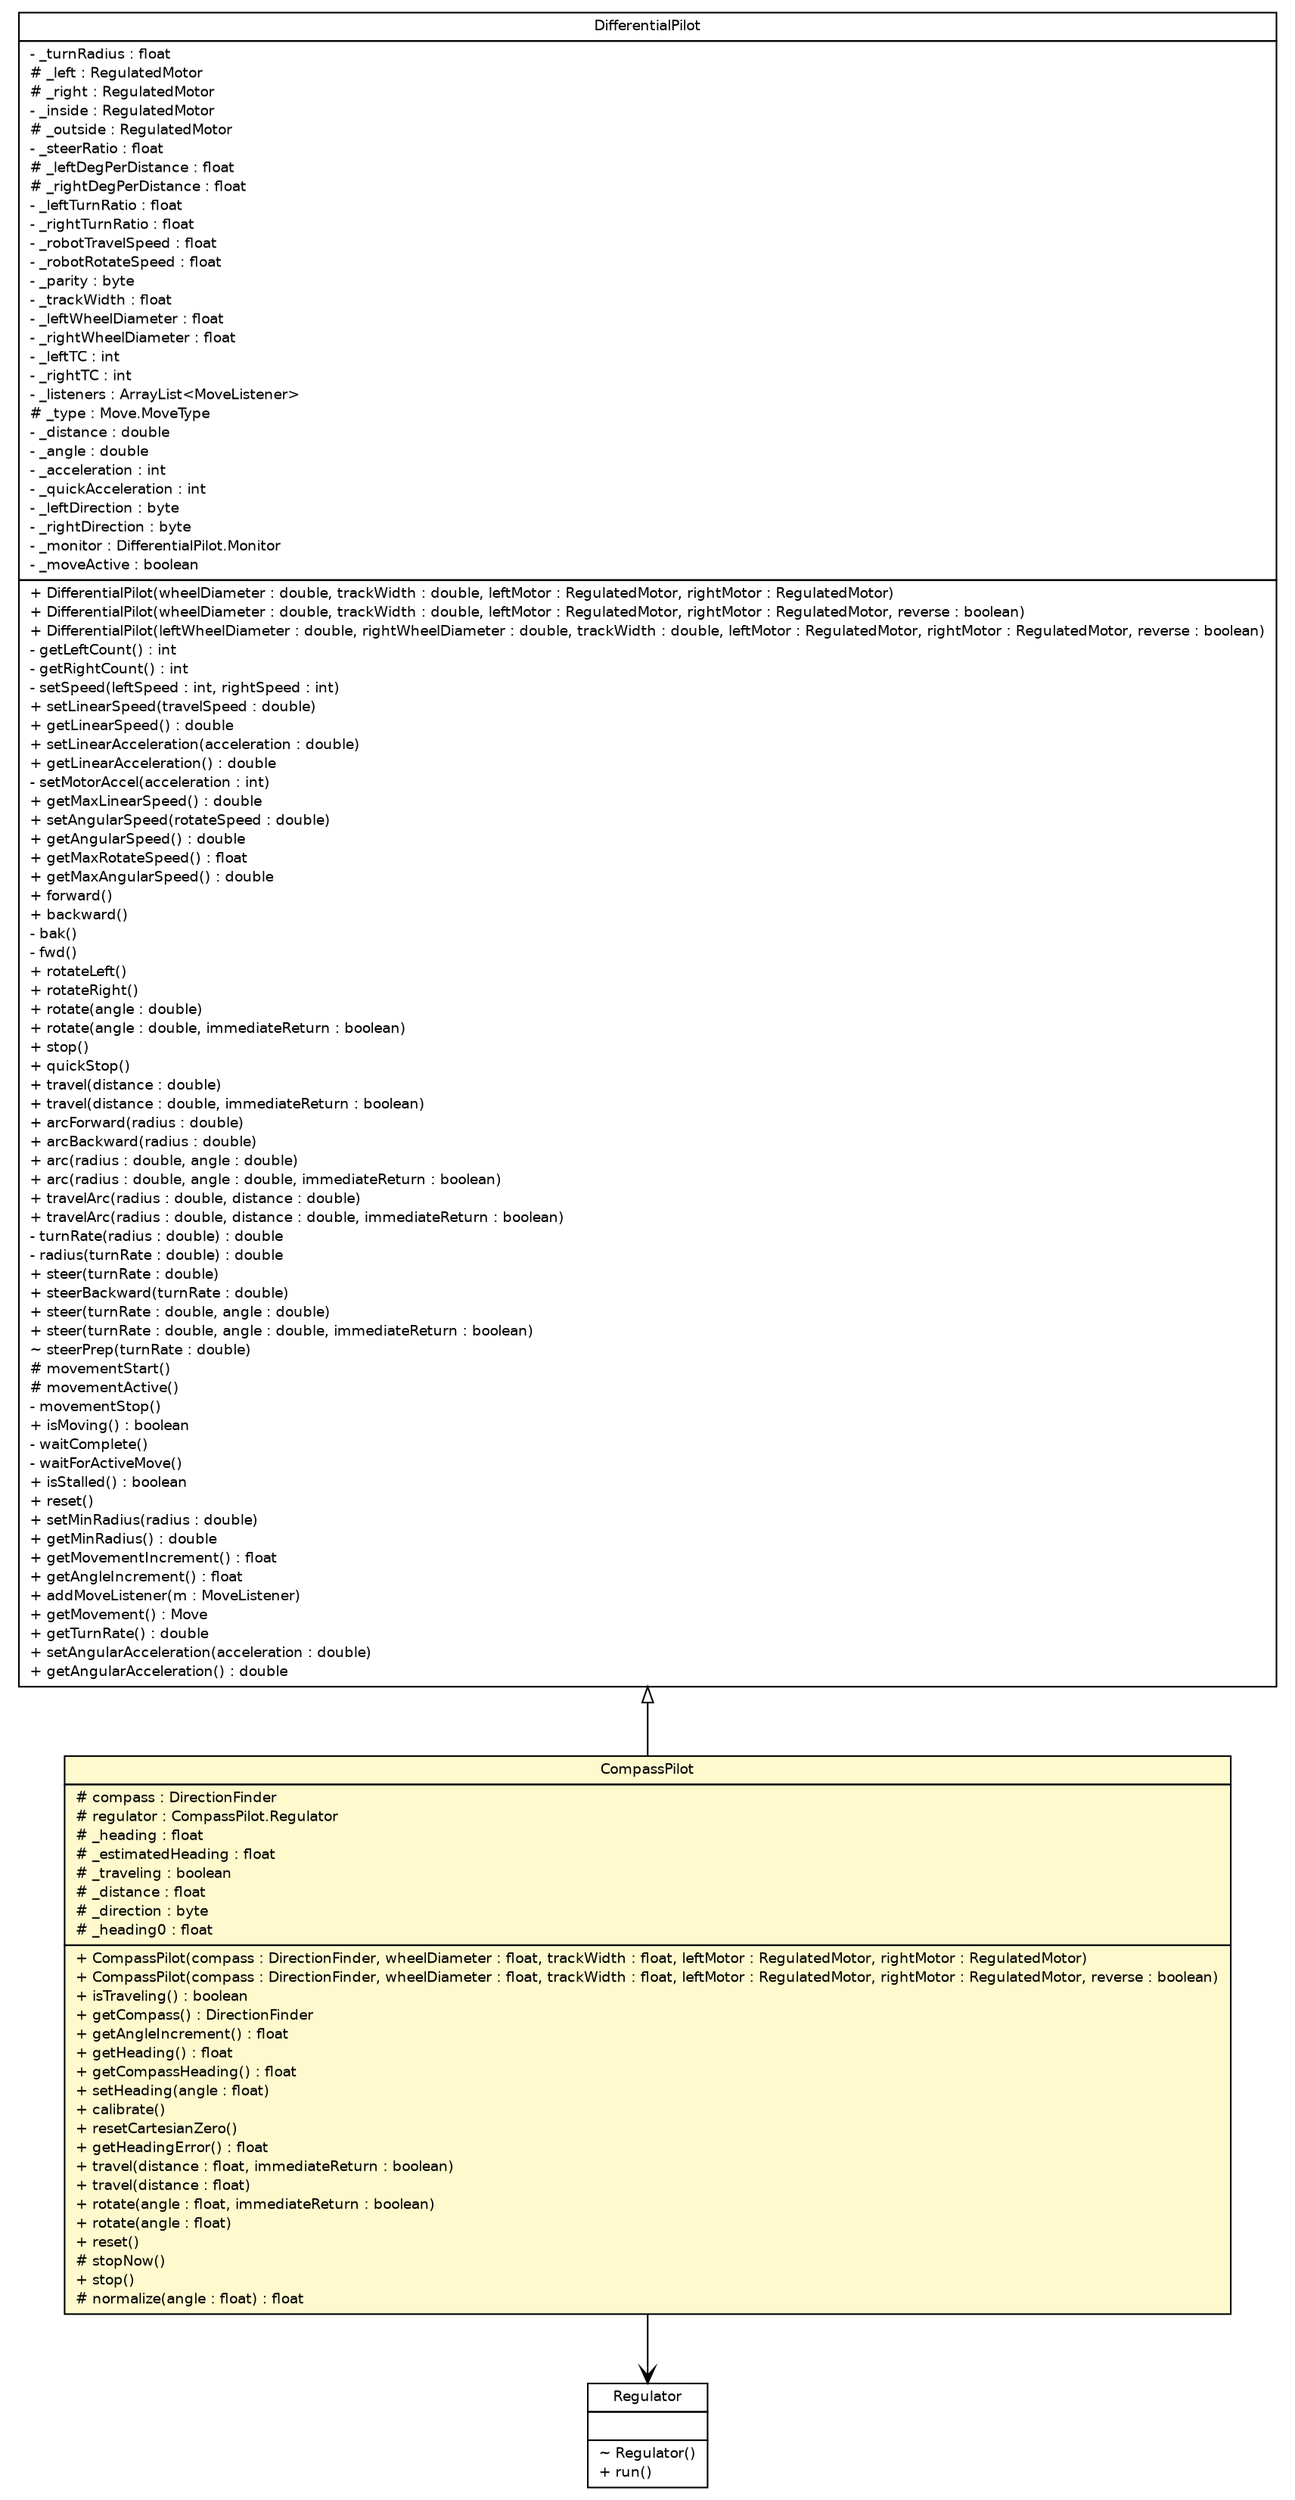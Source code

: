 #!/usr/local/bin/dot
#
# Class diagram 
# Generated by UMLGraph version R5_6-24-gf6e263 (http://www.umlgraph.org/)
#

digraph G {
	edge [fontname="Helvetica",fontsize=10,labelfontname="Helvetica",labelfontsize=10];
	node [fontname="Helvetica",fontsize=10,shape=plaintext];
	nodesep=0.25;
	ranksep=0.5;
	// lejos.robotics.navigation.CompassPilot
	c823 [label=<<table title="lejos.robotics.navigation.CompassPilot" border="0" cellborder="1" cellspacing="0" cellpadding="2" port="p" bgcolor="lemonChiffon" href="./CompassPilot.html">
		<tr><td><table border="0" cellspacing="0" cellpadding="1">
<tr><td align="center" balign="center"> CompassPilot </td></tr>
		</table></td></tr>
		<tr><td><table border="0" cellspacing="0" cellpadding="1">
<tr><td align="left" balign="left"> # compass : DirectionFinder </td></tr>
<tr><td align="left" balign="left"> # regulator : CompassPilot.Regulator </td></tr>
<tr><td align="left" balign="left"> # _heading : float </td></tr>
<tr><td align="left" balign="left"> # _estimatedHeading : float </td></tr>
<tr><td align="left" balign="left"> # _traveling : boolean </td></tr>
<tr><td align="left" balign="left"> # _distance : float </td></tr>
<tr><td align="left" balign="left"> # _direction : byte </td></tr>
<tr><td align="left" balign="left"> # _heading0 : float </td></tr>
		</table></td></tr>
		<tr><td><table border="0" cellspacing="0" cellpadding="1">
<tr><td align="left" balign="left"> + CompassPilot(compass : DirectionFinder, wheelDiameter : float, trackWidth : float, leftMotor : RegulatedMotor, rightMotor : RegulatedMotor) </td></tr>
<tr><td align="left" balign="left"> + CompassPilot(compass : DirectionFinder, wheelDiameter : float, trackWidth : float, leftMotor : RegulatedMotor, rightMotor : RegulatedMotor, reverse : boolean) </td></tr>
<tr><td align="left" balign="left"> + isTraveling() : boolean </td></tr>
<tr><td align="left" balign="left"> + getCompass() : DirectionFinder </td></tr>
<tr><td align="left" balign="left"> + getAngleIncrement() : float </td></tr>
<tr><td align="left" balign="left"> + getHeading() : float </td></tr>
<tr><td align="left" balign="left"> + getCompassHeading() : float </td></tr>
<tr><td align="left" balign="left"> + setHeading(angle : float) </td></tr>
<tr><td align="left" balign="left"> + calibrate() </td></tr>
<tr><td align="left" balign="left"> + resetCartesianZero() </td></tr>
<tr><td align="left" balign="left"> + getHeadingError() : float </td></tr>
<tr><td align="left" balign="left"> + travel(distance : float, immediateReturn : boolean) </td></tr>
<tr><td align="left" balign="left"> + travel(distance : float) </td></tr>
<tr><td align="left" balign="left"> + rotate(angle : float, immediateReturn : boolean) </td></tr>
<tr><td align="left" balign="left"> + rotate(angle : float) </td></tr>
<tr><td align="left" balign="left"> + reset() </td></tr>
<tr><td align="left" balign="left"> # stopNow() </td></tr>
<tr><td align="left" balign="left"> + stop() </td></tr>
<tr><td align="left" balign="left"> # normalize(angle : float) : float </td></tr>
		</table></td></tr>
		</table>>, URL="./CompassPilot.html", fontname="Helvetica", fontcolor="black", fontsize=9.0];
	// lejos.robotics.navigation.CompassPilot.Regulator
	c824 [label=<<table title="lejos.robotics.navigation.CompassPilot.Regulator" border="0" cellborder="1" cellspacing="0" cellpadding="2" port="p" href="./CompassPilot.Regulator.html">
		<tr><td><table border="0" cellspacing="0" cellpadding="1">
<tr><td align="center" balign="center"> Regulator </td></tr>
		</table></td></tr>
		<tr><td><table border="0" cellspacing="0" cellpadding="1">
<tr><td align="left" balign="left">  </td></tr>
		</table></td></tr>
		<tr><td><table border="0" cellspacing="0" cellpadding="1">
<tr><td align="left" balign="left"> ~ Regulator() </td></tr>
<tr><td align="left" balign="left"> + run() </td></tr>
		</table></td></tr>
		</table>>, URL="./CompassPilot.Regulator.html", fontname="Helvetica", fontcolor="black", fontsize=9.0];
	// lejos.robotics.navigation.DifferentialPilot
	c826 [label=<<table title="lejos.robotics.navigation.DifferentialPilot" border="0" cellborder="1" cellspacing="0" cellpadding="2" port="p" href="./DifferentialPilot.html">
		<tr><td><table border="0" cellspacing="0" cellpadding="1">
<tr><td align="center" balign="center"> DifferentialPilot </td></tr>
		</table></td></tr>
		<tr><td><table border="0" cellspacing="0" cellpadding="1">
<tr><td align="left" balign="left"> - _turnRadius : float </td></tr>
<tr><td align="left" balign="left"> # _left : RegulatedMotor </td></tr>
<tr><td align="left" balign="left"> # _right : RegulatedMotor </td></tr>
<tr><td align="left" balign="left"> - _inside : RegulatedMotor </td></tr>
<tr><td align="left" balign="left"> # _outside : RegulatedMotor </td></tr>
<tr><td align="left" balign="left"> - _steerRatio : float </td></tr>
<tr><td align="left" balign="left"> # _leftDegPerDistance : float </td></tr>
<tr><td align="left" balign="left"> # _rightDegPerDistance : float </td></tr>
<tr><td align="left" balign="left"> - _leftTurnRatio : float </td></tr>
<tr><td align="left" balign="left"> - _rightTurnRatio : float </td></tr>
<tr><td align="left" balign="left"> - _robotTravelSpeed : float </td></tr>
<tr><td align="left" balign="left"> - _robotRotateSpeed : float </td></tr>
<tr><td align="left" balign="left"> - _parity : byte </td></tr>
<tr><td align="left" balign="left"> - _trackWidth : float </td></tr>
<tr><td align="left" balign="left"> - _leftWheelDiameter : float </td></tr>
<tr><td align="left" balign="left"> - _rightWheelDiameter : float </td></tr>
<tr><td align="left" balign="left"> - _leftTC : int </td></tr>
<tr><td align="left" balign="left"> - _rightTC : int </td></tr>
<tr><td align="left" balign="left"> - _listeners : ArrayList&lt;MoveListener&gt; </td></tr>
<tr><td align="left" balign="left"> # _type : Move.MoveType </td></tr>
<tr><td align="left" balign="left"> - _distance : double </td></tr>
<tr><td align="left" balign="left"> - _angle : double </td></tr>
<tr><td align="left" balign="left"> - _acceleration : int </td></tr>
<tr><td align="left" balign="left"> - _quickAcceleration : int </td></tr>
<tr><td align="left" balign="left"> - _leftDirection : byte </td></tr>
<tr><td align="left" balign="left"> - _rightDirection : byte </td></tr>
<tr><td align="left" balign="left"> - _monitor : DifferentialPilot.Monitor </td></tr>
<tr><td align="left" balign="left"> - _moveActive : boolean </td></tr>
		</table></td></tr>
		<tr><td><table border="0" cellspacing="0" cellpadding="1">
<tr><td align="left" balign="left"> + DifferentialPilot(wheelDiameter : double, trackWidth : double, leftMotor : RegulatedMotor, rightMotor : RegulatedMotor) </td></tr>
<tr><td align="left" balign="left"> + DifferentialPilot(wheelDiameter : double, trackWidth : double, leftMotor : RegulatedMotor, rightMotor : RegulatedMotor, reverse : boolean) </td></tr>
<tr><td align="left" balign="left"> + DifferentialPilot(leftWheelDiameter : double, rightWheelDiameter : double, trackWidth : double, leftMotor : RegulatedMotor, rightMotor : RegulatedMotor, reverse : boolean) </td></tr>
<tr><td align="left" balign="left"> - getLeftCount() : int </td></tr>
<tr><td align="left" balign="left"> - getRightCount() : int </td></tr>
<tr><td align="left" balign="left"> - setSpeed(leftSpeed : int, rightSpeed : int) </td></tr>
<tr><td align="left" balign="left"> + setLinearSpeed(travelSpeed : double) </td></tr>
<tr><td align="left" balign="left"> + getLinearSpeed() : double </td></tr>
<tr><td align="left" balign="left"> + setLinearAcceleration(acceleration : double) </td></tr>
<tr><td align="left" balign="left"> + getLinearAcceleration() : double </td></tr>
<tr><td align="left" balign="left"> - setMotorAccel(acceleration : int) </td></tr>
<tr><td align="left" balign="left"> + getMaxLinearSpeed() : double </td></tr>
<tr><td align="left" balign="left"> + setAngularSpeed(rotateSpeed : double) </td></tr>
<tr><td align="left" balign="left"> + getAngularSpeed() : double </td></tr>
<tr><td align="left" balign="left"> + getMaxRotateSpeed() : float </td></tr>
<tr><td align="left" balign="left"> + getMaxAngularSpeed() : double </td></tr>
<tr><td align="left" balign="left"> + forward() </td></tr>
<tr><td align="left" balign="left"> + backward() </td></tr>
<tr><td align="left" balign="left"> - bak() </td></tr>
<tr><td align="left" balign="left"> - fwd() </td></tr>
<tr><td align="left" balign="left"> + rotateLeft() </td></tr>
<tr><td align="left" balign="left"> + rotateRight() </td></tr>
<tr><td align="left" balign="left"> + rotate(angle : double) </td></tr>
<tr><td align="left" balign="left"> + rotate(angle : double, immediateReturn : boolean) </td></tr>
<tr><td align="left" balign="left"> + stop() </td></tr>
<tr><td align="left" balign="left"> + quickStop() </td></tr>
<tr><td align="left" balign="left"> + travel(distance : double) </td></tr>
<tr><td align="left" balign="left"> + travel(distance : double, immediateReturn : boolean) </td></tr>
<tr><td align="left" balign="left"> + arcForward(radius : double) </td></tr>
<tr><td align="left" balign="left"> + arcBackward(radius : double) </td></tr>
<tr><td align="left" balign="left"> + arc(radius : double, angle : double) </td></tr>
<tr><td align="left" balign="left"> + arc(radius : double, angle : double, immediateReturn : boolean) </td></tr>
<tr><td align="left" balign="left"> + travelArc(radius : double, distance : double) </td></tr>
<tr><td align="left" balign="left"> + travelArc(radius : double, distance : double, immediateReturn : boolean) </td></tr>
<tr><td align="left" balign="left"> - turnRate(radius : double) : double </td></tr>
<tr><td align="left" balign="left"> - radius(turnRate : double) : double </td></tr>
<tr><td align="left" balign="left"> + steer(turnRate : double) </td></tr>
<tr><td align="left" balign="left"> + steerBackward(turnRate : double) </td></tr>
<tr><td align="left" balign="left"> + steer(turnRate : double, angle : double) </td></tr>
<tr><td align="left" balign="left"> + steer(turnRate : double, angle : double, immediateReturn : boolean) </td></tr>
<tr><td align="left" balign="left"> ~ steerPrep(turnRate : double) </td></tr>
<tr><td align="left" balign="left"> # movementStart() </td></tr>
<tr><td align="left" balign="left"> # movementActive() </td></tr>
<tr><td align="left" balign="left"> - movementStop() </td></tr>
<tr><td align="left" balign="left"> + isMoving() : boolean </td></tr>
<tr><td align="left" balign="left"> - waitComplete() </td></tr>
<tr><td align="left" balign="left"> - waitForActiveMove() </td></tr>
<tr><td align="left" balign="left"> + isStalled() : boolean </td></tr>
<tr><td align="left" balign="left"> + reset() </td></tr>
<tr><td align="left" balign="left"> + setMinRadius(radius : double) </td></tr>
<tr><td align="left" balign="left"> + getMinRadius() : double </td></tr>
<tr><td align="left" balign="left"> + getMovementIncrement() : float </td></tr>
<tr><td align="left" balign="left"> + getAngleIncrement() : float </td></tr>
<tr><td align="left" balign="left"> + addMoveListener(m : MoveListener) </td></tr>
<tr><td align="left" balign="left"> + getMovement() : Move </td></tr>
<tr><td align="left" balign="left"> + getTurnRate() : double </td></tr>
<tr><td align="left" balign="left"> + setAngularAcceleration(acceleration : double) </td></tr>
<tr><td align="left" balign="left"> + getAngularAcceleration() : double </td></tr>
		</table></td></tr>
		</table>>, URL="./DifferentialPilot.html", fontname="Helvetica", fontcolor="black", fontsize=9.0];
	//lejos.robotics.navigation.CompassPilot extends lejos.robotics.navigation.DifferentialPilot
	c826:p -> c823:p [dir=back,arrowtail=empty];
	// lejos.robotics.navigation.CompassPilot NAVASSOC lejos.robotics.navigation.CompassPilot.Regulator
	c823:p -> c824:p [taillabel="", label="", headlabel="", fontname="Helvetica", fontcolor="black", fontsize=10.0, color="black", arrowhead=open];
}

